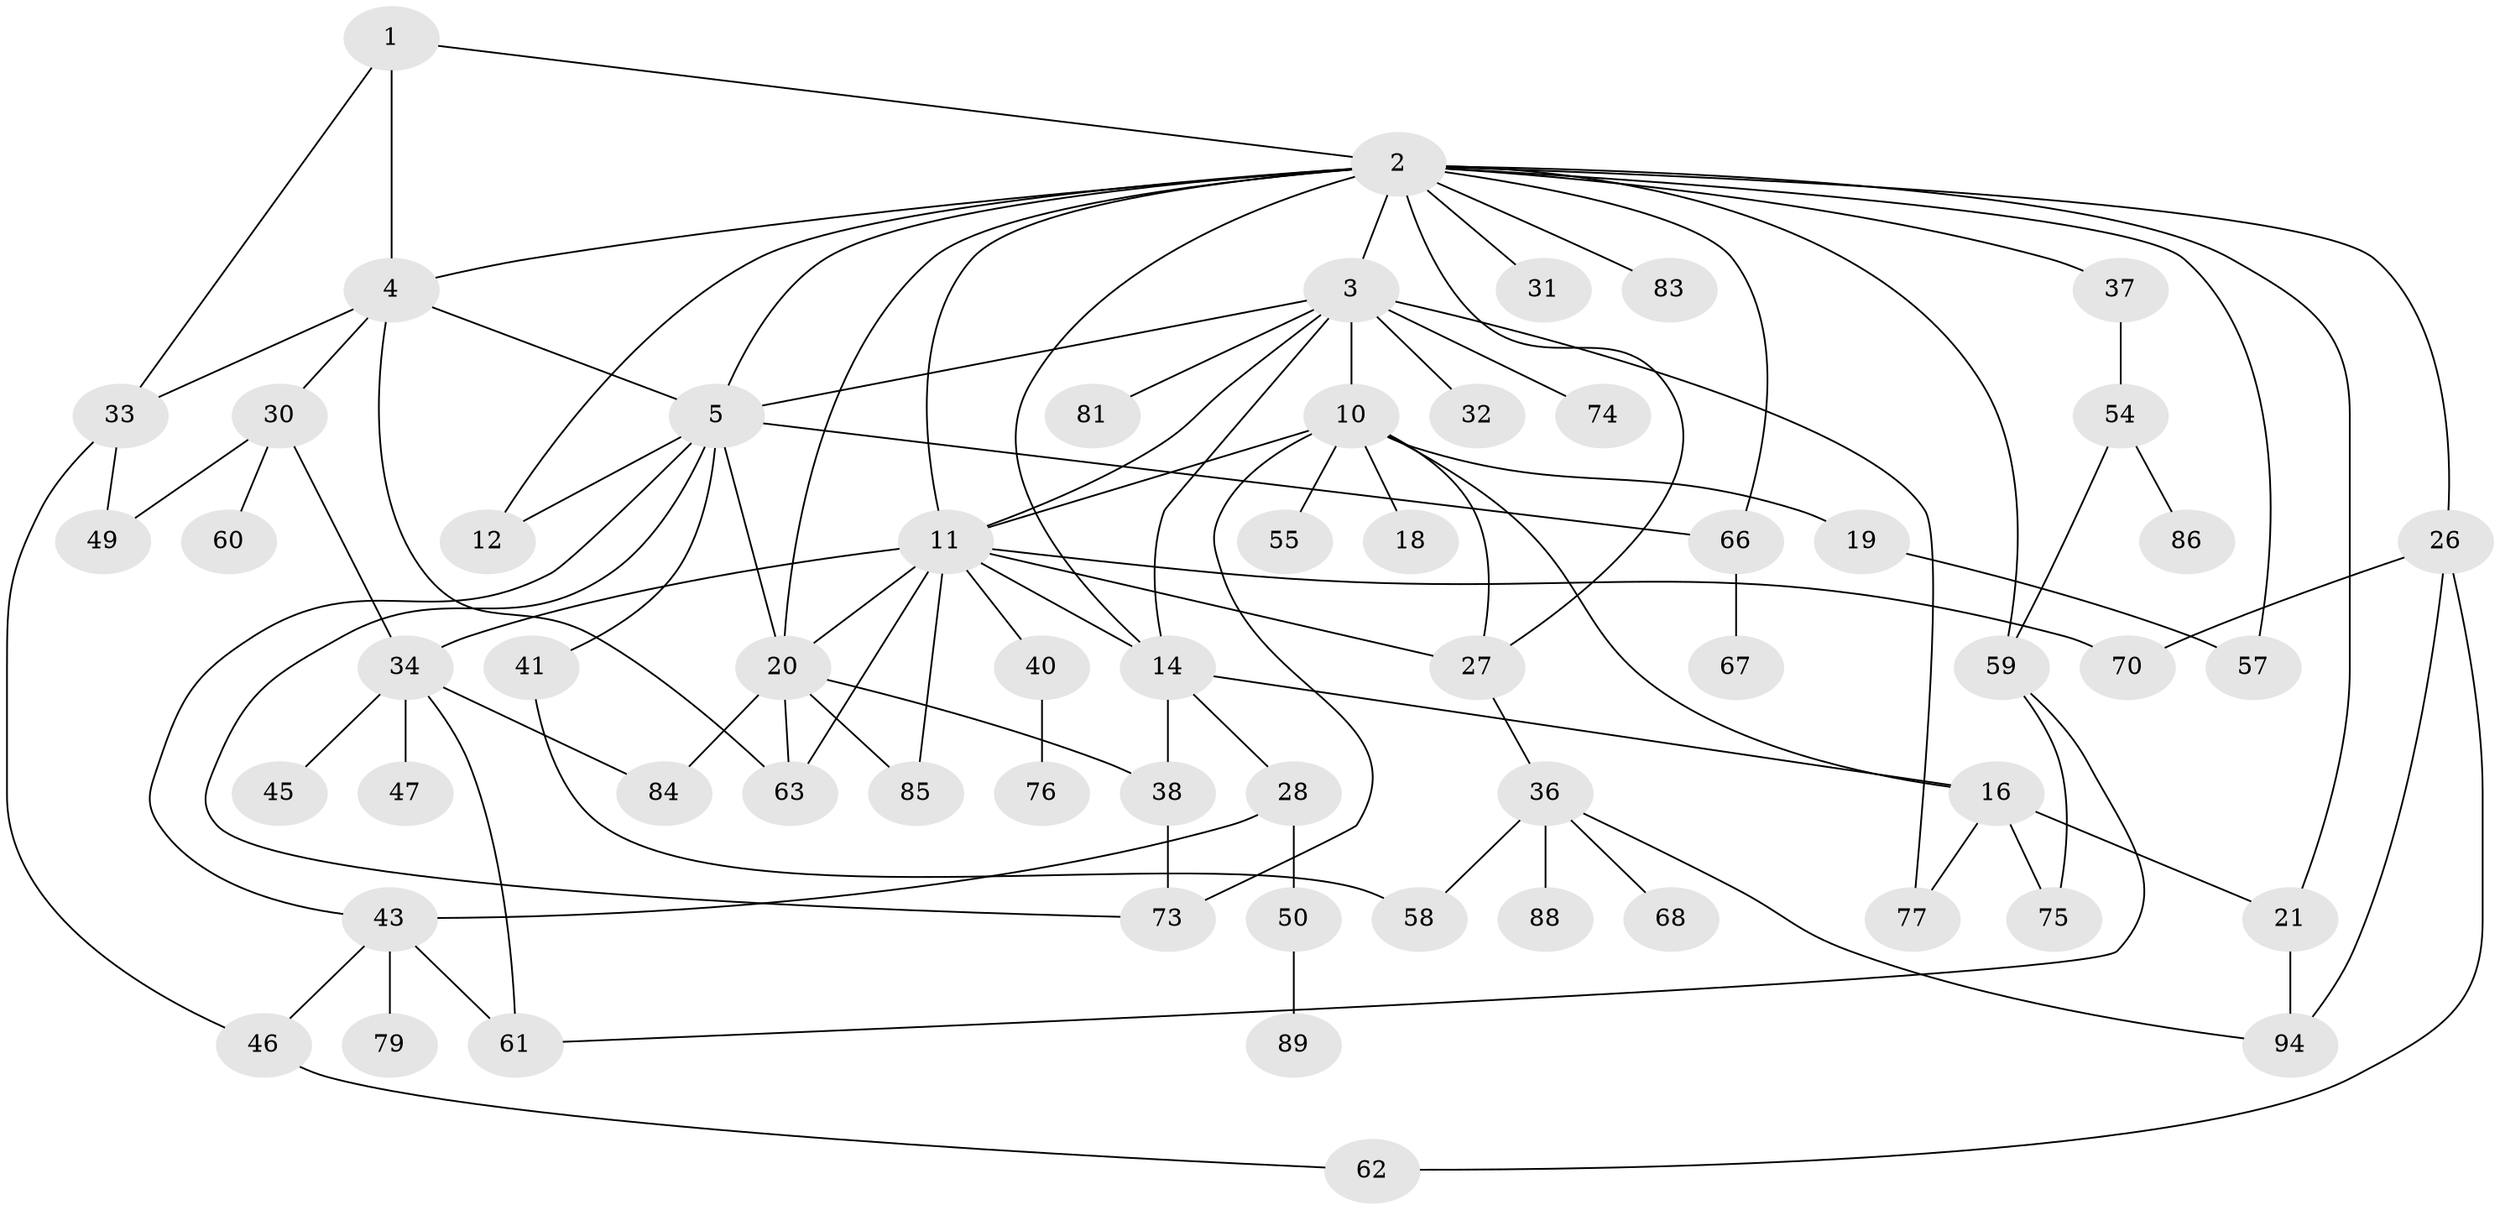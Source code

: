 // original degree distribution, {3: 0.24752475247524752, 11: 0.009900990099009901, 6: 0.04950495049504951, 4: 0.0891089108910891, 7: 0.0297029702970297, 5: 0.04950495049504951, 2: 0.2871287128712871, 1: 0.2376237623762376}
// Generated by graph-tools (version 1.1) at 2025/16/03/04/25 18:16:51]
// undirected, 60 vertices, 97 edges
graph export_dot {
graph [start="1"]
  node [color=gray90,style=filled];
  1;
  2 [super="+44+9"];
  3 [super="+6"];
  4 [super="+98+48+51+71"];
  5 [super="+8+87+99"];
  10 [super="+13"];
  11 [super="+25+23+15"];
  12;
  14 [super="+22+29+91"];
  16 [super="+92+17"];
  18;
  19;
  20 [super="+35"];
  21 [super="+69"];
  26 [super="+72"];
  27 [super="+93"];
  28;
  30 [super="+56"];
  31;
  32;
  33 [super="+42"];
  34;
  36 [super="+82"];
  37;
  38;
  40;
  41;
  43 [super="+64+52"];
  45;
  46;
  47;
  49;
  50;
  54;
  55;
  57;
  58;
  59 [super="+65"];
  60;
  61 [super="+101"];
  62;
  63;
  66;
  67;
  68;
  70;
  73;
  74;
  75 [super="+78"];
  76;
  77;
  79;
  81;
  83;
  84 [super="+95"];
  85;
  86;
  88;
  89;
  94 [super="+97"];
  1 -- 2;
  1 -- 33;
  1 -- 4;
  2 -- 3;
  2 -- 4;
  2 -- 5;
  2 -- 12;
  2 -- 21;
  2 -- 31;
  2 -- 37;
  2 -- 83;
  2 -- 27;
  2 -- 66;
  2 -- 20;
  2 -- 59;
  2 -- 57;
  2 -- 26;
  2 -- 11;
  2 -- 14 [weight=2];
  3 -- 77;
  3 -- 32;
  3 -- 5;
  3 -- 74;
  3 -- 11;
  3 -- 10;
  3 -- 14;
  3 -- 81;
  4 -- 30;
  4 -- 33;
  4 -- 5;
  4 -- 63;
  5 -- 41;
  5 -- 66;
  5 -- 20;
  5 -- 43;
  5 -- 12;
  5 -- 73;
  10 -- 18;
  10 -- 55;
  10 -- 73;
  10 -- 16;
  10 -- 11;
  10 -- 19;
  10 -- 27;
  11 -- 14 [weight=2];
  11 -- 20;
  11 -- 40;
  11 -- 34;
  11 -- 85;
  11 -- 70;
  11 -- 27;
  11 -- 63;
  14 -- 16;
  14 -- 28;
  14 -- 38;
  16 -- 75;
  16 -- 21;
  16 -- 77;
  19 -- 57;
  20 -- 84;
  20 -- 85;
  20 -- 38;
  20 -- 63;
  21 -- 94;
  26 -- 70;
  26 -- 94;
  26 -- 62;
  27 -- 36;
  28 -- 43;
  28 -- 50;
  30 -- 34;
  30 -- 49;
  30 -- 60;
  33 -- 46;
  33 -- 49;
  34 -- 45;
  34 -- 47;
  34 -- 61;
  34 -- 84;
  36 -- 68;
  36 -- 88;
  36 -- 94;
  36 -- 58;
  37 -- 54;
  38 -- 73;
  40 -- 76;
  41 -- 58;
  43 -- 61;
  43 -- 46;
  43 -- 79;
  46 -- 62;
  50 -- 89;
  54 -- 59;
  54 -- 86;
  59 -- 75;
  59 -- 61;
  66 -- 67;
}
